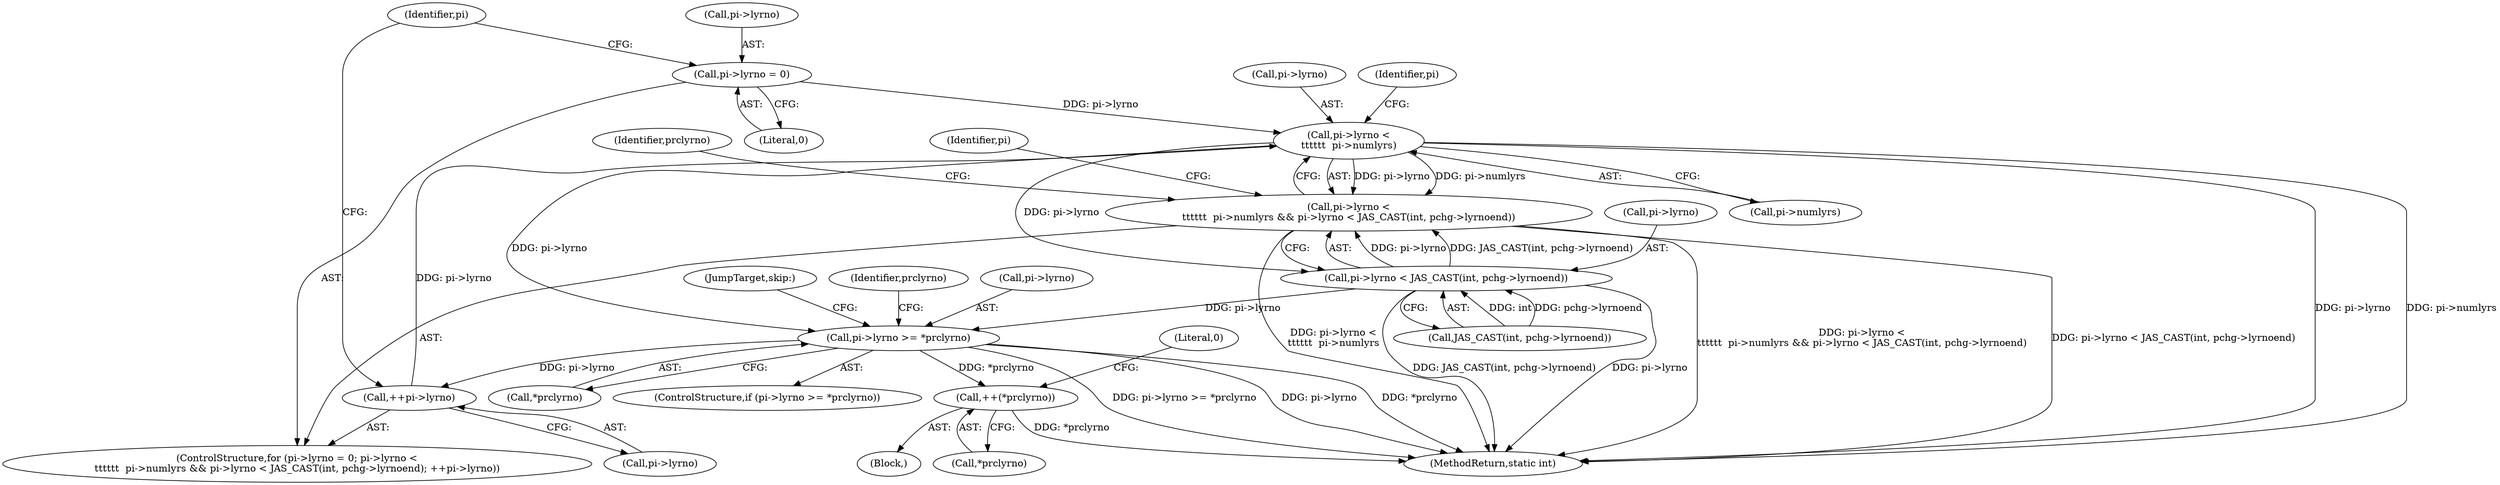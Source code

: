 digraph "0_jasper_1f0dfe5a42911b6880a1445f13f6d615ddb55387@pointer" {
"1000644" [label="(Call,pi->lyrno = 0)"];
"1000650" [label="(Call,pi->lyrno <\n\t\t\t\t\t\t  pi->numlyrs)"];
"1000649" [label="(Call,pi->lyrno <\n\t\t\t\t\t\t  pi->numlyrs && pi->lyrno < JAS_CAST(int, pchg->lyrnoend))"];
"1000657" [label="(Call,pi->lyrno < JAS_CAST(int, pchg->lyrnoend))"];
"1000684" [label="(Call,pi->lyrno >= *prclyrno)"];
"1000666" [label="(Call,++pi->lyrno)"];
"1000691" [label="(Call,++(*prclyrno))"];
"1000695" [label="(Literal,0)"];
"1000691" [label="(Call,++(*prclyrno))"];
"1000651" [label="(Call,pi->lyrno)"];
"1000650" [label="(Call,pi->lyrno <\n\t\t\t\t\t\t  pi->numlyrs)"];
"1000688" [label="(Call,*prclyrno)"];
"1000658" [label="(Call,pi->lyrno)"];
"1000649" [label="(Call,pi->lyrno <\n\t\t\t\t\t\t  pi->numlyrs && pi->lyrno < JAS_CAST(int, pchg->lyrnoend))"];
"1000672" [label="(Identifier,prclyrno)"];
"1000696" [label="(JumpTarget,skip:)"];
"1000648" [label="(Literal,0)"];
"1000693" [label="(Identifier,prclyrno)"];
"1000644" [label="(Call,pi->lyrno = 0)"];
"1000685" [label="(Call,pi->lyrno)"];
"1000657" [label="(Call,pi->lyrno < JAS_CAST(int, pchg->lyrnoend))"];
"1000643" [label="(ControlStructure,for (pi->lyrno = 0; pi->lyrno <\n\t\t\t\t\t\t  pi->numlyrs && pi->lyrno < JAS_CAST(int, pchg->lyrnoend); ++pi->lyrno))"];
"1000684" [label="(Call,pi->lyrno >= *prclyrno)"];
"1000652" [label="(Identifier,pi)"];
"1000666" [label="(Call,++pi->lyrno)"];
"1000683" [label="(ControlStructure,if (pi->lyrno >= *prclyrno))"];
"1000659" [label="(Identifier,pi)"];
"1000692" [label="(Call,*prclyrno)"];
"1000699" [label="(MethodReturn,static int)"];
"1000661" [label="(Call,JAS_CAST(int, pchg->lyrnoend))"];
"1000645" [label="(Call,pi->lyrno)"];
"1000654" [label="(Call,pi->numlyrs)"];
"1000433" [label="(Identifier,pi)"];
"1000690" [label="(Block,)"];
"1000667" [label="(Call,pi->lyrno)"];
"1000644" -> "1000643"  [label="AST: "];
"1000644" -> "1000648"  [label="CFG: "];
"1000645" -> "1000644"  [label="AST: "];
"1000648" -> "1000644"  [label="AST: "];
"1000652" -> "1000644"  [label="CFG: "];
"1000644" -> "1000650"  [label="DDG: pi->lyrno"];
"1000650" -> "1000649"  [label="AST: "];
"1000650" -> "1000654"  [label="CFG: "];
"1000651" -> "1000650"  [label="AST: "];
"1000654" -> "1000650"  [label="AST: "];
"1000659" -> "1000650"  [label="CFG: "];
"1000649" -> "1000650"  [label="CFG: "];
"1000650" -> "1000699"  [label="DDG: pi->lyrno"];
"1000650" -> "1000699"  [label="DDG: pi->numlyrs"];
"1000650" -> "1000649"  [label="DDG: pi->lyrno"];
"1000650" -> "1000649"  [label="DDG: pi->numlyrs"];
"1000666" -> "1000650"  [label="DDG: pi->lyrno"];
"1000650" -> "1000657"  [label="DDG: pi->lyrno"];
"1000650" -> "1000684"  [label="DDG: pi->lyrno"];
"1000649" -> "1000643"  [label="AST: "];
"1000649" -> "1000657"  [label="CFG: "];
"1000657" -> "1000649"  [label="AST: "];
"1000672" -> "1000649"  [label="CFG: "];
"1000433" -> "1000649"  [label="CFG: "];
"1000649" -> "1000699"  [label="DDG: pi->lyrno <\n\t\t\t\t\t\t  pi->numlyrs"];
"1000649" -> "1000699"  [label="DDG: pi->lyrno <\n\t\t\t\t\t\t  pi->numlyrs && pi->lyrno < JAS_CAST(int, pchg->lyrnoend)"];
"1000649" -> "1000699"  [label="DDG: pi->lyrno < JAS_CAST(int, pchg->lyrnoend)"];
"1000657" -> "1000649"  [label="DDG: pi->lyrno"];
"1000657" -> "1000649"  [label="DDG: JAS_CAST(int, pchg->lyrnoend)"];
"1000657" -> "1000661"  [label="CFG: "];
"1000658" -> "1000657"  [label="AST: "];
"1000661" -> "1000657"  [label="AST: "];
"1000657" -> "1000699"  [label="DDG: JAS_CAST(int, pchg->lyrnoend)"];
"1000657" -> "1000699"  [label="DDG: pi->lyrno"];
"1000661" -> "1000657"  [label="DDG: int"];
"1000661" -> "1000657"  [label="DDG: pchg->lyrnoend"];
"1000657" -> "1000684"  [label="DDG: pi->lyrno"];
"1000684" -> "1000683"  [label="AST: "];
"1000684" -> "1000688"  [label="CFG: "];
"1000685" -> "1000684"  [label="AST: "];
"1000688" -> "1000684"  [label="AST: "];
"1000693" -> "1000684"  [label="CFG: "];
"1000696" -> "1000684"  [label="CFG: "];
"1000684" -> "1000699"  [label="DDG: pi->lyrno >= *prclyrno"];
"1000684" -> "1000699"  [label="DDG: pi->lyrno"];
"1000684" -> "1000699"  [label="DDG: *prclyrno"];
"1000684" -> "1000666"  [label="DDG: pi->lyrno"];
"1000684" -> "1000691"  [label="DDG: *prclyrno"];
"1000666" -> "1000643"  [label="AST: "];
"1000666" -> "1000667"  [label="CFG: "];
"1000667" -> "1000666"  [label="AST: "];
"1000652" -> "1000666"  [label="CFG: "];
"1000691" -> "1000690"  [label="AST: "];
"1000691" -> "1000692"  [label="CFG: "];
"1000692" -> "1000691"  [label="AST: "];
"1000695" -> "1000691"  [label="CFG: "];
"1000691" -> "1000699"  [label="DDG: *prclyrno"];
}

